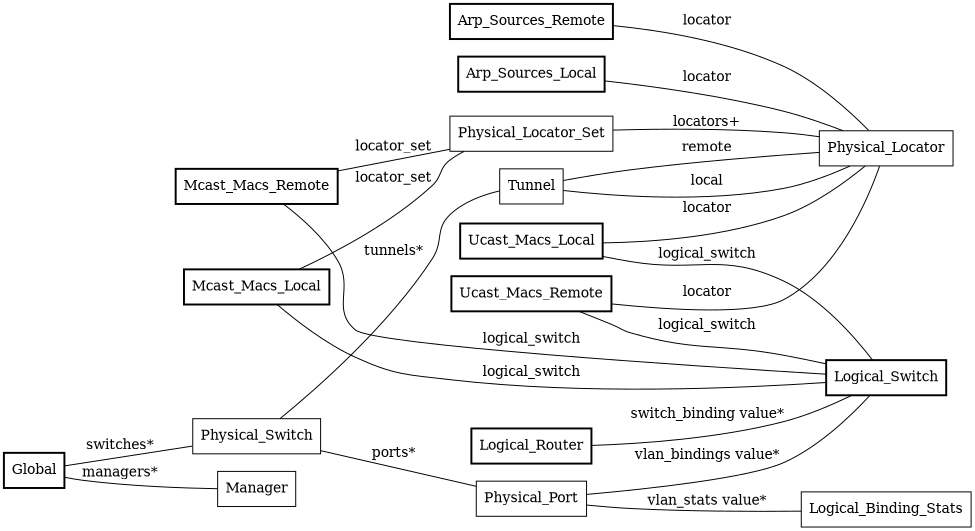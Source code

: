 digraph hardware_vtep {
	rankdir=LR;
	size="6.5,4";
	margin="0";
	node [shape=box];
	edge [dir=none, arrowhead=none, arrowtail=none];
	Mcast_Macs_Remote [style=bold];
	Mcast_Macs_Remote -> Physical_Locator_Set [label="locator_set"];
	Mcast_Macs_Remote -> Logical_Switch [label="logical_switch"];
	Ucast_Macs_Local [style=bold];
	Ucast_Macs_Local -> Physical_Locator [label="locator"];
	Ucast_Macs_Local -> Logical_Switch [label="logical_switch"];
	Physical_Locator [];
	Physical_Locator_Set [];
	Physical_Locator_Set -> Physical_Locator [label="locators+"];
	Tunnel [];
	Tunnel -> Physical_Locator [label="remote"];
	Tunnel -> Physical_Locator [label="local"];
	Global [style=bold];
	Global -> Physical_Switch [label="switches*"];
	Global -> Manager [label="managers*"];
	Physical_Switch [];
	Physical_Switch -> Physical_Port [label="ports*"];
	Physical_Switch -> Tunnel [label="tunnels*"];
	Logical_Router [style=bold];
	Logical_Router -> Logical_Switch [label="switch_binding value*"];
	Manager [];
	Mcast_Macs_Local [style=bold];
	Mcast_Macs_Local -> Physical_Locator_Set [label="locator_set"];
	Mcast_Macs_Local -> Logical_Switch [label="logical_switch"];
	Logical_Switch [style=bold];
	Ucast_Macs_Remote [style=bold];
	Ucast_Macs_Remote -> Physical_Locator [label="locator"];
	Ucast_Macs_Remote -> Logical_Switch [label="logical_switch"];
	Arp_Sources_Remote [style=bold];
	Arp_Sources_Remote -> Physical_Locator [label="locator"];
	Arp_Sources_Local [style=bold];
	Arp_Sources_Local -> Physical_Locator [label="locator"];
	Physical_Port [];
	Physical_Port -> Logical_Switch [label="vlan_bindings value*"];
	Physical_Port -> Logical_Binding_Stats [label="vlan_stats value*"];
	Logical_Binding_Stats [];
}
